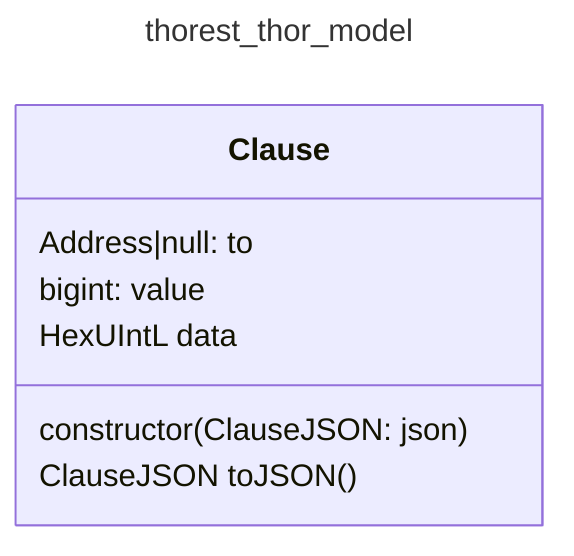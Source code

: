---
title: thorest_thor_model
---
classDiagram
    class Clause {
        Address|null: to
        bigint: value
        HexUIntL data
        constructor(ClauseJSON: json)
        ClauseJSON toJSON()
    }